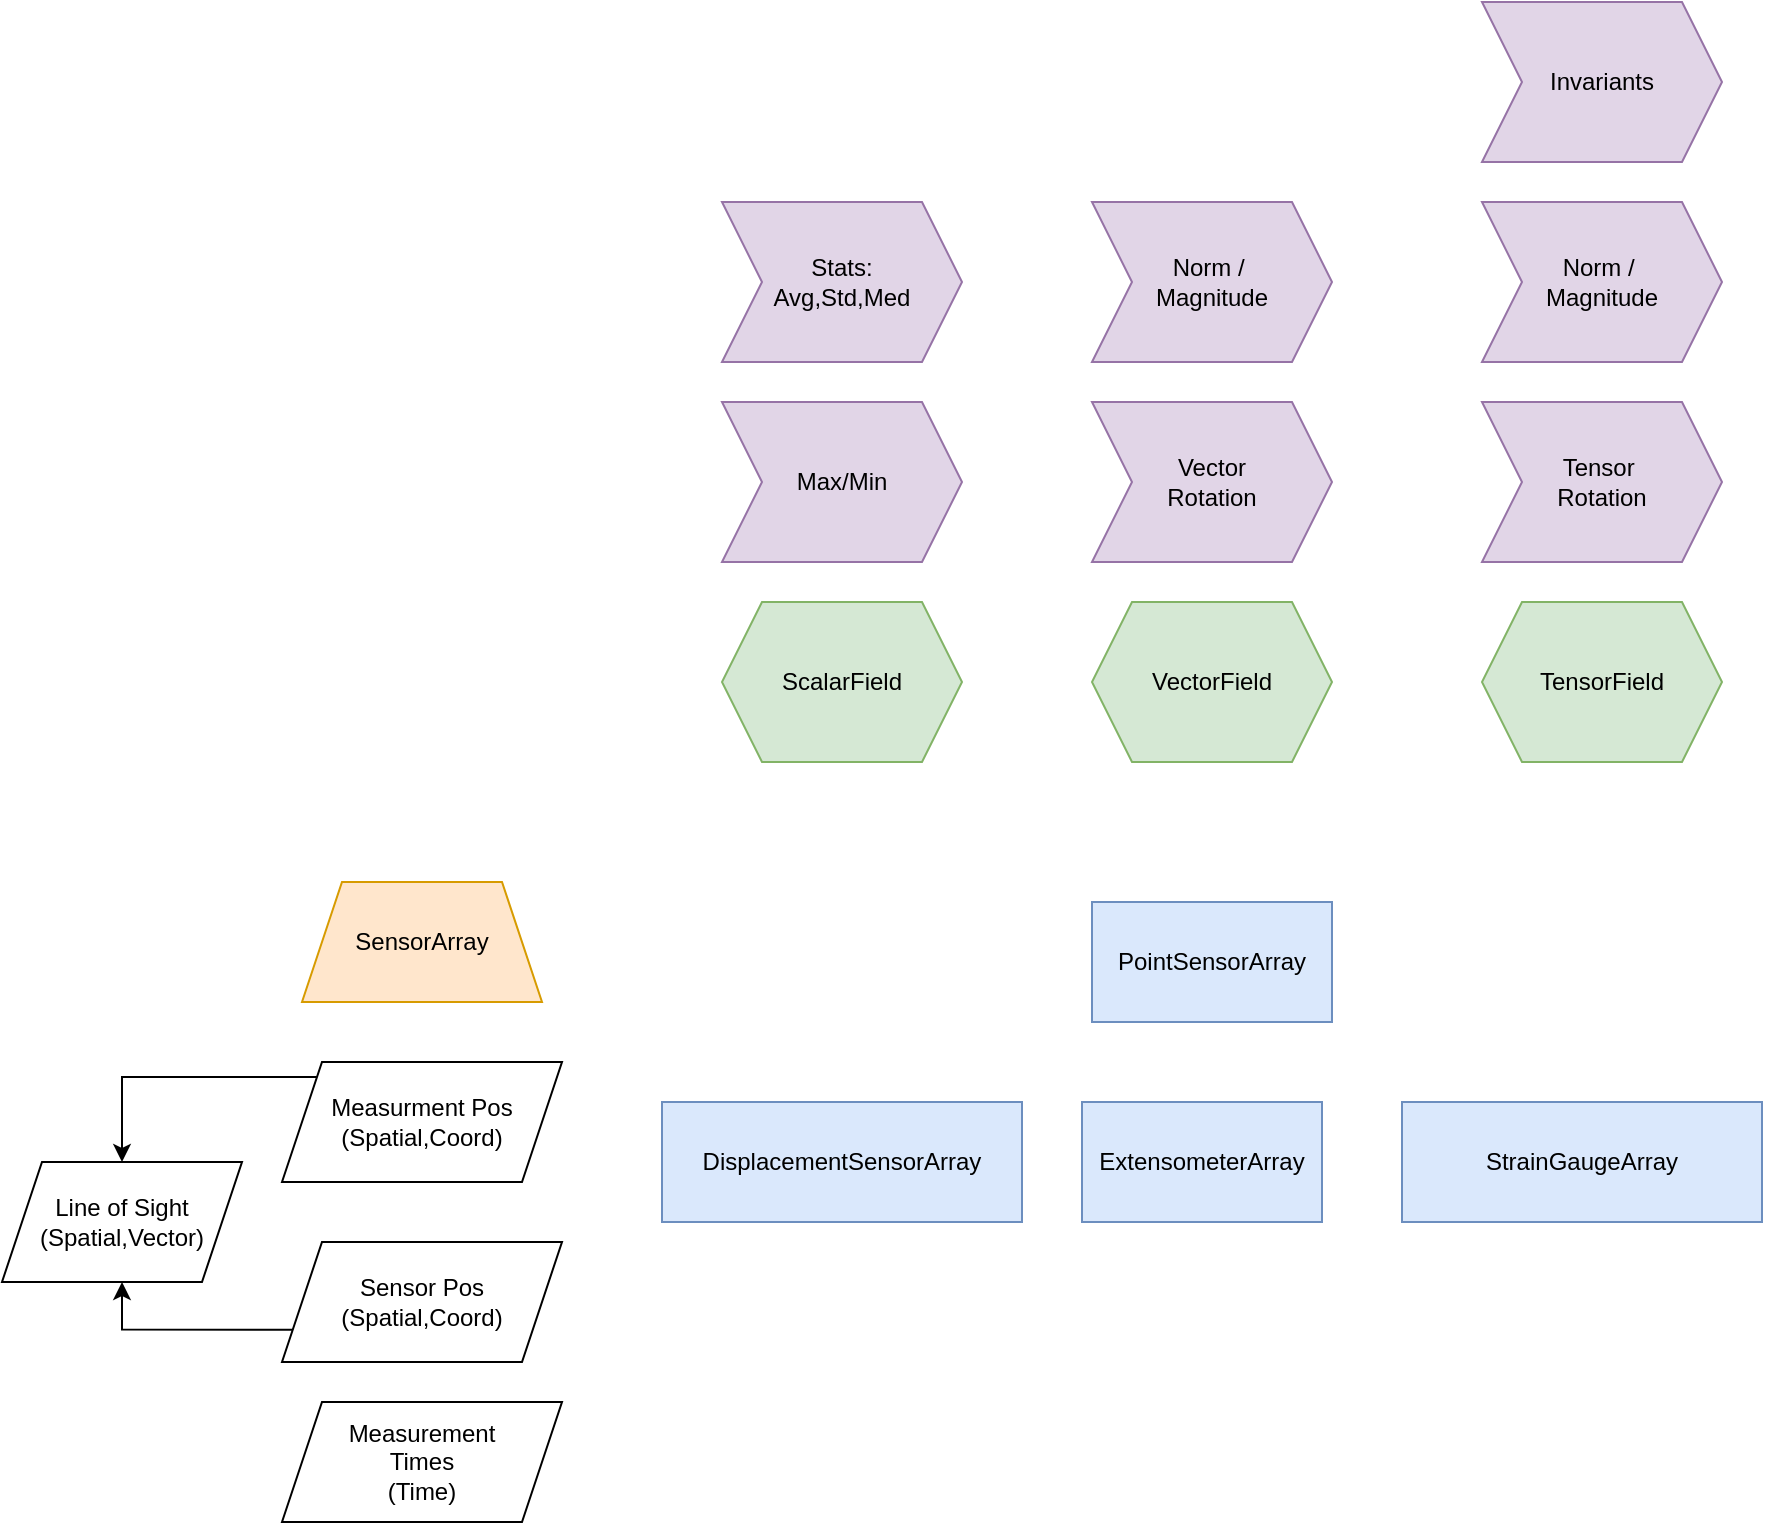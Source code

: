 <mxfile version="24.6.1" type="github">
  <diagram name="Page-1" id="6BMHD1SPw-dI2yk9PpzQ">
    <mxGraphModel dx="2365" dy="674" grid="1" gridSize="10" guides="1" tooltips="1" connect="1" arrows="1" fold="1" page="1" pageScale="1" pageWidth="1169" pageHeight="827" math="0" shadow="0">
      <root>
        <mxCell id="0" />
        <mxCell id="1" parent="0" />
        <mxCell id="0BV0fbSeF7QQFf89MgYb-1" value="PointSensorArray" style="rounded=0;whiteSpace=wrap;html=1;fillColor=#dae8fc;strokeColor=#6c8ebf;" vertex="1" parent="1">
          <mxGeometry x="525" y="470" width="120" height="60" as="geometry" />
        </mxCell>
        <mxCell id="0BV0fbSeF7QQFf89MgYb-2" value="ScalarField" style="shape=hexagon;perimeter=hexagonPerimeter2;whiteSpace=wrap;html=1;fixedSize=1;fillColor=#d5e8d4;strokeColor=#82b366;" vertex="1" parent="1">
          <mxGeometry x="340" y="320" width="120" height="80" as="geometry" />
        </mxCell>
        <mxCell id="0BV0fbSeF7QQFf89MgYb-3" value="VectorField" style="shape=hexagon;perimeter=hexagonPerimeter2;whiteSpace=wrap;html=1;fixedSize=1;fillColor=#d5e8d4;strokeColor=#82b366;" vertex="1" parent="1">
          <mxGeometry x="525" y="320" width="120" height="80" as="geometry" />
        </mxCell>
        <mxCell id="0BV0fbSeF7QQFf89MgYb-4" value="TensorField" style="shape=hexagon;perimeter=hexagonPerimeter2;whiteSpace=wrap;html=1;fixedSize=1;fillColor=#d5e8d4;strokeColor=#82b366;" vertex="1" parent="1">
          <mxGeometry x="720" y="320" width="120" height="80" as="geometry" />
        </mxCell>
        <mxCell id="0BV0fbSeF7QQFf89MgYb-5" value="SensorArray" style="shape=trapezoid;perimeter=trapezoidPerimeter;whiteSpace=wrap;html=1;fixedSize=1;fillColor=#ffe6cc;strokeColor=#d79b00;" vertex="1" parent="1">
          <mxGeometry x="130" y="460" width="120" height="60" as="geometry" />
        </mxCell>
        <mxCell id="0BV0fbSeF7QQFf89MgYb-6" value="ExtensometerArray" style="rounded=0;whiteSpace=wrap;html=1;fillColor=#dae8fc;strokeColor=#6c8ebf;" vertex="1" parent="1">
          <mxGeometry x="520" y="570" width="120" height="60" as="geometry" />
        </mxCell>
        <mxCell id="0BV0fbSeF7QQFf89MgYb-20" style="edgeStyle=orthogonalEdgeStyle;rounded=0;orthogonalLoop=1;jettySize=auto;html=1;exitX=0;exitY=0;exitDx=0;exitDy=0;entryX=0.5;entryY=0;entryDx=0;entryDy=0;" edge="1" parent="1" source="0BV0fbSeF7QQFf89MgYb-8" target="0BV0fbSeF7QQFf89MgYb-18">
          <mxGeometry relative="1" as="geometry" />
        </mxCell>
        <mxCell id="0BV0fbSeF7QQFf89MgYb-8" value="Measurment Pos&lt;div&gt;(Spatial,Coord)&lt;/div&gt;" style="shape=parallelogram;perimeter=parallelogramPerimeter;whiteSpace=wrap;html=1;fixedSize=1;" vertex="1" parent="1">
          <mxGeometry x="120" y="550" width="140" height="60" as="geometry" />
        </mxCell>
        <mxCell id="0BV0fbSeF7QQFf89MgYb-21" style="edgeStyle=orthogonalEdgeStyle;rounded=0;orthogonalLoop=1;jettySize=auto;html=1;exitX=0;exitY=0.75;exitDx=0;exitDy=0;entryX=0.5;entryY=1;entryDx=0;entryDy=0;" edge="1" parent="1" source="0BV0fbSeF7QQFf89MgYb-9" target="0BV0fbSeF7QQFf89MgYb-18">
          <mxGeometry relative="1" as="geometry" />
        </mxCell>
        <mxCell id="0BV0fbSeF7QQFf89MgYb-9" value="Sensor Pos&lt;div&gt;(Spatial,Coord)&lt;/div&gt;" style="shape=parallelogram;perimeter=parallelogramPerimeter;whiteSpace=wrap;html=1;fixedSize=1;" vertex="1" parent="1">
          <mxGeometry x="120" y="640" width="140" height="60" as="geometry" />
        </mxCell>
        <mxCell id="0BV0fbSeF7QQFf89MgYb-10" value="Norm /&amp;nbsp;&lt;div&gt;Magnitude&lt;/div&gt;" style="shape=step;perimeter=stepPerimeter;whiteSpace=wrap;html=1;fixedSize=1;fillColor=#e1d5e7;strokeColor=#9673a6;" vertex="1" parent="1">
          <mxGeometry x="525" y="120" width="120" height="80" as="geometry" />
        </mxCell>
        <mxCell id="0BV0fbSeF7QQFf89MgYb-11" value="&lt;div&gt;Vector&lt;/div&gt;Rotation" style="shape=step;perimeter=stepPerimeter;whiteSpace=wrap;html=1;fixedSize=1;fillColor=#e1d5e7;strokeColor=#9673a6;" vertex="1" parent="1">
          <mxGeometry x="525" y="220" width="120" height="80" as="geometry" />
        </mxCell>
        <mxCell id="0BV0fbSeF7QQFf89MgYb-12" value="Tensor&amp;nbsp;&lt;div&gt;Rotation&lt;div&gt;&lt;/div&gt;&lt;/div&gt;" style="shape=step;perimeter=stepPerimeter;whiteSpace=wrap;html=1;fixedSize=1;fillColor=#e1d5e7;strokeColor=#9673a6;" vertex="1" parent="1">
          <mxGeometry x="720" y="220" width="120" height="80" as="geometry" />
        </mxCell>
        <mxCell id="0BV0fbSeF7QQFf89MgYb-13" value="Max/Min" style="shape=step;perimeter=stepPerimeter;whiteSpace=wrap;html=1;fixedSize=1;fillColor=#e1d5e7;strokeColor=#9673a6;" vertex="1" parent="1">
          <mxGeometry x="340" y="220" width="120" height="80" as="geometry" />
        </mxCell>
        <mxCell id="0BV0fbSeF7QQFf89MgYb-14" value="Stats:&lt;div&gt;Avg,Std,Med&lt;/div&gt;" style="shape=step;perimeter=stepPerimeter;whiteSpace=wrap;html=1;fixedSize=1;fillColor=#e1d5e7;strokeColor=#9673a6;" vertex="1" parent="1">
          <mxGeometry x="340" y="120" width="120" height="80" as="geometry" />
        </mxCell>
        <mxCell id="0BV0fbSeF7QQFf89MgYb-15" value="Norm /&amp;nbsp;&lt;div&gt;Magnitude&lt;/div&gt;" style="shape=step;perimeter=stepPerimeter;whiteSpace=wrap;html=1;fixedSize=1;fillColor=#e1d5e7;strokeColor=#9673a6;" vertex="1" parent="1">
          <mxGeometry x="720" y="120" width="120" height="80" as="geometry" />
        </mxCell>
        <mxCell id="0BV0fbSeF7QQFf89MgYb-16" value="Invariants" style="shape=step;perimeter=stepPerimeter;whiteSpace=wrap;html=1;fixedSize=1;fillColor=#e1d5e7;strokeColor=#9673a6;" vertex="1" parent="1">
          <mxGeometry x="720" y="20" width="120" height="80" as="geometry" />
        </mxCell>
        <mxCell id="0BV0fbSeF7QQFf89MgYb-18" value="Line of Sight&lt;div&gt;(Spatial,Vector)&lt;/div&gt;" style="shape=parallelogram;perimeter=parallelogramPerimeter;whiteSpace=wrap;html=1;fixedSize=1;" vertex="1" parent="1">
          <mxGeometry x="-20" y="600" width="120" height="60" as="geometry" />
        </mxCell>
        <mxCell id="0BV0fbSeF7QQFf89MgYb-22" value="Measurement&lt;div&gt;Times&lt;/div&gt;&lt;div&gt;(Time)&lt;/div&gt;" style="shape=parallelogram;perimeter=parallelogramPerimeter;whiteSpace=wrap;html=1;fixedSize=1;" vertex="1" parent="1">
          <mxGeometry x="120" y="720" width="140" height="60" as="geometry" />
        </mxCell>
        <mxCell id="0BV0fbSeF7QQFf89MgYb-23" value="DisplacementSensorArray" style="rounded=0;whiteSpace=wrap;html=1;fillColor=#dae8fc;strokeColor=#6c8ebf;" vertex="1" parent="1">
          <mxGeometry x="310" y="570" width="180" height="60" as="geometry" />
        </mxCell>
        <mxCell id="0BV0fbSeF7QQFf89MgYb-26" value="StrainGaugeArray" style="rounded=0;whiteSpace=wrap;html=1;fillColor=#dae8fc;strokeColor=#6c8ebf;" vertex="1" parent="1">
          <mxGeometry x="680" y="570" width="180" height="60" as="geometry" />
        </mxCell>
      </root>
    </mxGraphModel>
  </diagram>
</mxfile>
